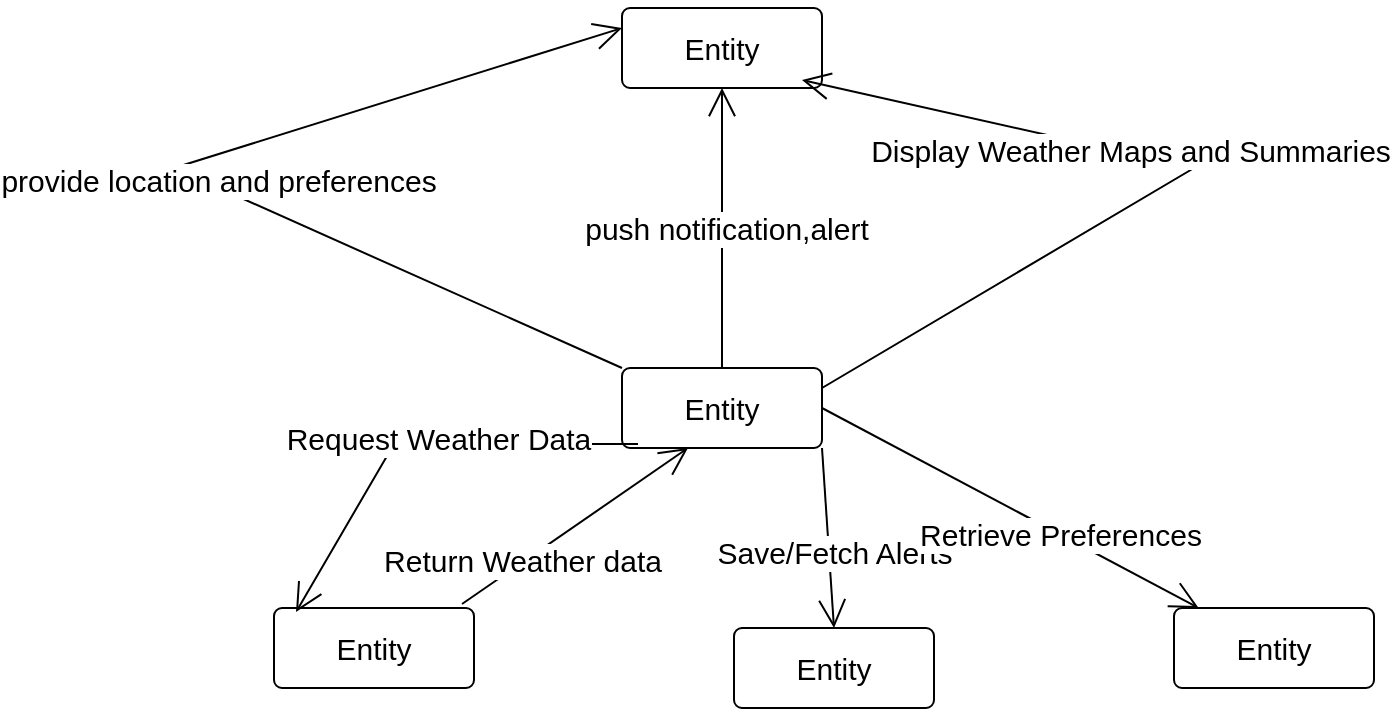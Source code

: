 <mxfile version="24.7.17">
  <diagram name="Page-1" id="D1mMsv8JqMbz1tunNIeH">
    <mxGraphModel dx="1246" dy="533" grid="1" gridSize="10" guides="1" tooltips="1" connect="1" arrows="1" fold="1" page="1" pageScale="1" pageWidth="827" pageHeight="1169" math="0" shadow="0">
      <root>
        <mxCell id="0" />
        <mxCell id="1" parent="0" />
        <mxCell id="4CBU2MMnauByir9qBNi_-4" value="Entity" style="rounded=1;arcSize=10;whiteSpace=wrap;html=1;align=center;fontSize=15;" parent="1" vertex="1">
          <mxGeometry x="364" y="120" width="100" height="40" as="geometry" />
        </mxCell>
        <mxCell id="4CBU2MMnauByir9qBNi_-5" value="Entity" style="rounded=1;arcSize=10;whiteSpace=wrap;html=1;align=center;fontSize=15;" parent="1" vertex="1">
          <mxGeometry x="364" y="300" width="100" height="40" as="geometry" />
        </mxCell>
        <mxCell id="4CBU2MMnauByir9qBNi_-6" value="Entity" style="rounded=1;arcSize=10;whiteSpace=wrap;html=1;align=center;fontSize=15;" parent="1" vertex="1">
          <mxGeometry x="420" y="430" width="100" height="40" as="geometry" />
        </mxCell>
        <mxCell id="4CBU2MMnauByir9qBNi_-7" value="Entity" style="rounded=1;arcSize=10;whiteSpace=wrap;html=1;align=center;fontSize=15;" parent="1" vertex="1">
          <mxGeometry x="640" y="420" width="100" height="40" as="geometry" />
        </mxCell>
        <mxCell id="4CBU2MMnauByir9qBNi_-8" value="Entity" style="rounded=1;arcSize=10;whiteSpace=wrap;html=1;align=center;fontSize=15;" parent="1" vertex="1">
          <mxGeometry x="190" y="420" width="100" height="40" as="geometry" />
        </mxCell>
        <mxCell id="4CBU2MMnauByir9qBNi_-11" value="" style="endArrow=open;endFill=1;endSize=12;html=1;rounded=0;exitX=0.5;exitY=0;exitDx=0;exitDy=0;fontSize=15;" parent="1" source="4CBU2MMnauByir9qBNi_-5" target="4CBU2MMnauByir9qBNi_-4" edge="1">
          <mxGeometry width="160" relative="1" as="geometry">
            <mxPoint x="290" y="210" as="sourcePoint" />
            <mxPoint x="450" y="210" as="targetPoint" />
          </mxGeometry>
        </mxCell>
        <mxCell id="4CBU2MMnauByir9qBNi_-13" value="push notification,alert" style="edgeLabel;html=1;align=center;verticalAlign=middle;resizable=0;points=[];fontSize=15;" parent="4CBU2MMnauByir9qBNi_-11" vertex="1" connectable="0">
          <mxGeometry y="-2" relative="1" as="geometry">
            <mxPoint as="offset" />
          </mxGeometry>
        </mxCell>
        <mxCell id="4CBU2MMnauByir9qBNi_-14" value="" style="endArrow=open;endFill=1;endSize=12;html=1;rounded=0;entryX=0;entryY=0.25;entryDx=0;entryDy=0;exitX=0;exitY=0;exitDx=0;exitDy=0;fontSize=15;" parent="1" source="4CBU2MMnauByir9qBNi_-5" target="4CBU2MMnauByir9qBNi_-4" edge="1">
          <mxGeometry width="160" relative="1" as="geometry">
            <mxPoint x="360" y="270" as="sourcePoint" />
            <mxPoint x="490" y="270" as="targetPoint" />
            <Array as="points">
              <mxPoint x="140" y="200" />
            </Array>
          </mxGeometry>
        </mxCell>
        <mxCell id="4CBU2MMnauByir9qBNi_-15" value="provide location and preferences" style="edgeLabel;html=1;align=center;verticalAlign=middle;resizable=0;points=[];fontSize=15;" parent="4CBU2MMnauByir9qBNi_-14" vertex="1" connectable="0">
          <mxGeometry x="-0.071" y="-4" relative="1" as="geometry">
            <mxPoint as="offset" />
          </mxGeometry>
        </mxCell>
        <mxCell id="4CBU2MMnauByir9qBNi_-16" value="" style="endArrow=open;endFill=1;endSize=12;html=1;rounded=0;entryX=0.9;entryY=0.9;entryDx=0;entryDy=0;entryPerimeter=0;exitX=1;exitY=0.25;exitDx=0;exitDy=0;fontSize=15;" parent="1" source="4CBU2MMnauByir9qBNi_-5" target="4CBU2MMnauByir9qBNi_-4" edge="1">
          <mxGeometry width="160" relative="1" as="geometry">
            <mxPoint x="330" y="270" as="sourcePoint" />
            <mxPoint x="490" y="270" as="targetPoint" />
            <Array as="points">
              <mxPoint x="650" y="200" />
            </Array>
          </mxGeometry>
        </mxCell>
        <mxCell id="4CBU2MMnauByir9qBNi_-17" value="Display Weather Maps and Summaries" style="edgeLabel;html=1;align=center;verticalAlign=middle;resizable=0;points=[];fontSize=15;" parent="4CBU2MMnauByir9qBNi_-16" vertex="1" connectable="0">
          <mxGeometry x="0.2" y="-2" relative="1" as="geometry">
            <mxPoint as="offset" />
          </mxGeometry>
        </mxCell>
        <mxCell id="4CBU2MMnauByir9qBNi_-18" value="" style="endArrow=open;endFill=1;endSize=12;html=1;rounded=0;exitX=0.08;exitY=0.95;exitDx=0;exitDy=0;exitPerimeter=0;entryX=0.11;entryY=0.05;entryDx=0;entryDy=0;entryPerimeter=0;fontSize=15;" parent="1" source="4CBU2MMnauByir9qBNi_-5" target="4CBU2MMnauByir9qBNi_-8" edge="1">
          <mxGeometry width="160" relative="1" as="geometry">
            <mxPoint x="330" y="270" as="sourcePoint" />
            <mxPoint x="490" y="270" as="targetPoint" />
            <Array as="points">
              <mxPoint x="250" y="338" />
            </Array>
          </mxGeometry>
        </mxCell>
        <mxCell id="4CBU2MMnauByir9qBNi_-19" value="Request Weather Data" style="edgeLabel;html=1;align=center;verticalAlign=middle;resizable=0;points=[];fontSize=15;" parent="4CBU2MMnauByir9qBNi_-18" vertex="1" connectable="0">
          <mxGeometry x="-0.089" y="-3" relative="1" as="geometry">
            <mxPoint as="offset" />
          </mxGeometry>
        </mxCell>
        <mxCell id="4CBU2MMnauByir9qBNi_-23" value="" style="endArrow=open;endFill=1;endSize=12;html=1;rounded=0;entryX=0.33;entryY=1;entryDx=0;entryDy=0;entryPerimeter=0;exitX=0.94;exitY=-0.05;exitDx=0;exitDy=0;exitPerimeter=0;fontSize=15;" parent="1" source="4CBU2MMnauByir9qBNi_-8" target="4CBU2MMnauByir9qBNi_-5" edge="1">
          <mxGeometry width="160" relative="1" as="geometry">
            <mxPoint x="240" y="500" as="sourcePoint" />
            <mxPoint x="400" y="500" as="targetPoint" />
            <Array as="points" />
          </mxGeometry>
        </mxCell>
        <mxCell id="4CBU2MMnauByir9qBNi_-26" value="Return Weather data" style="edgeLabel;html=1;align=center;verticalAlign=middle;resizable=0;points=[];fontSize=15;" parent="4CBU2MMnauByir9qBNi_-23" vertex="1" connectable="0">
          <mxGeometry x="-0.462" y="2" relative="1" as="geometry">
            <mxPoint as="offset" />
          </mxGeometry>
        </mxCell>
        <mxCell id="4CBU2MMnauByir9qBNi_-27" value="" style="endArrow=open;endFill=1;endSize=12;html=1;rounded=0;entryX=0.5;entryY=0;entryDx=0;entryDy=0;exitX=1;exitY=1;exitDx=0;exitDy=0;fontSize=15;" parent="1" source="4CBU2MMnauByir9qBNi_-5" target="4CBU2MMnauByir9qBNi_-6" edge="1">
          <mxGeometry width="160" relative="1" as="geometry">
            <mxPoint x="460" y="350" as="sourcePoint" />
            <mxPoint x="490" y="270" as="targetPoint" />
          </mxGeometry>
        </mxCell>
        <mxCell id="4CBU2MMnauByir9qBNi_-32" value="Save/Fetch Alerts" style="edgeLabel;html=1;align=center;verticalAlign=middle;resizable=0;points=[];fontSize=15;" parent="4CBU2MMnauByir9qBNi_-27" vertex="1" connectable="0">
          <mxGeometry x="0.158" y="2" relative="1" as="geometry">
            <mxPoint as="offset" />
          </mxGeometry>
        </mxCell>
        <mxCell id="4CBU2MMnauByir9qBNi_-33" value="" style="endArrow=open;endFill=1;endSize=12;html=1;rounded=0;exitX=1;exitY=0.5;exitDx=0;exitDy=0;fontSize=15;" parent="1" source="4CBU2MMnauByir9qBNi_-5" target="4CBU2MMnauByir9qBNi_-7" edge="1">
          <mxGeometry width="160" relative="1" as="geometry">
            <mxPoint x="330" y="270" as="sourcePoint" />
            <mxPoint x="490" y="270" as="targetPoint" />
          </mxGeometry>
        </mxCell>
        <mxCell id="4CBU2MMnauByir9qBNi_-37" value="Retrieve Preferences" style="edgeLabel;html=1;align=center;verticalAlign=middle;resizable=0;points=[];fontSize=15;" parent="4CBU2MMnauByir9qBNi_-33" vertex="1" connectable="0">
          <mxGeometry x="0.255" relative="1" as="geometry">
            <mxPoint as="offset" />
          </mxGeometry>
        </mxCell>
      </root>
    </mxGraphModel>
  </diagram>
</mxfile>
